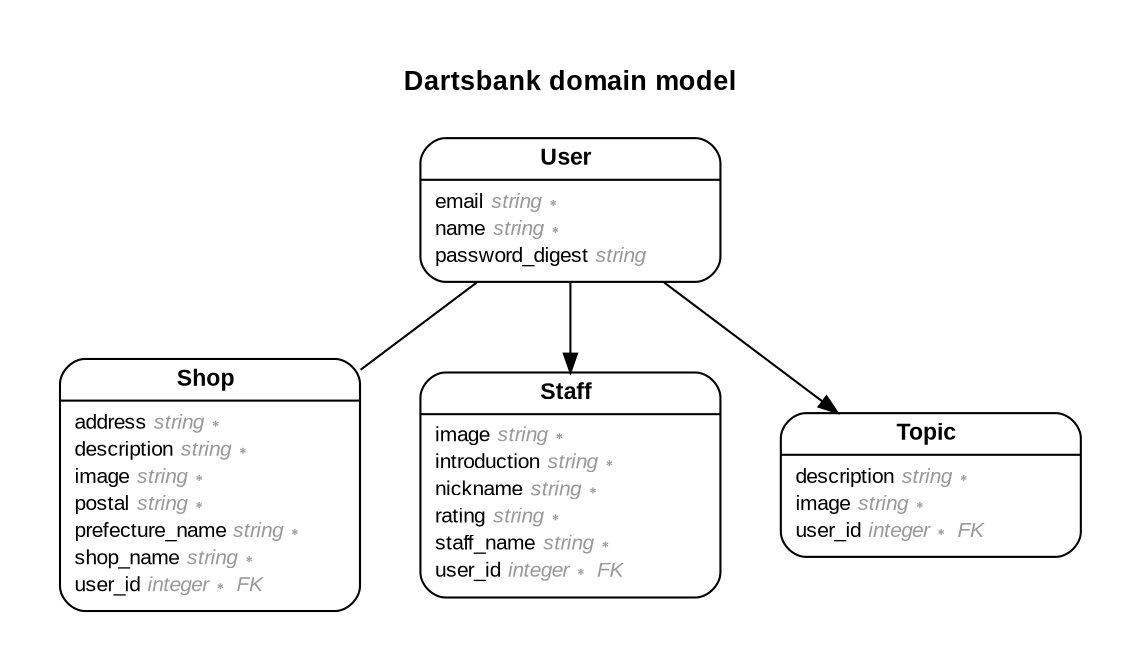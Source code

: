 digraph Dartsbank {
rankdir = "LR";
ranksep = "0.5";
nodesep = "0.4";
pad = "0.4,0.4";
margin = "0,0";
concentrate = "true";
labelloc = "t";
fontsize = "13";
fontname = "Arial Bold";
splines = "spline";
node[ shape  =  "Mrecord" , fontsize  =  "10" , fontname  =  "Arial" , margin  =  "0.07,0.05" , penwidth  =  "1.0"];
edge[ fontname  =  "Arial" , fontsize  =  "7" , dir  =  "both" , arrowsize  =  "0.9" , penwidth  =  "1.0" , labelangle  =  "32" , labeldistance  =  "1.8"];
rankdir = "TB";
label = "Dartsbank domain model\n\n";
m_Shop [label = <{<table border="0" align="center" cellspacing="0.5" cellpadding="0" width="134">
  <tr><td align="center" valign="bottom" width="130"><font face="Arial Bold" point-size="11">Shop</font></td></tr>
</table>
|
<table border="0" align="left" cellspacing="2" cellpadding="0" width="134">
  <tr><td align="left" width="130" port="address">address <font face="Arial Italic" color="grey60">string ∗</font></td></tr>
  <tr><td align="left" width="130" port="description">description <font face="Arial Italic" color="grey60">string ∗</font></td></tr>
  <tr><td align="left" width="130" port="image">image <font face="Arial Italic" color="grey60">string ∗</font></td></tr>
  <tr><td align="left" width="130" port="postal">postal <font face="Arial Italic" color="grey60">string ∗</font></td></tr>
  <tr><td align="left" width="130" port="prefecture_name">prefecture_name <font face="Arial Italic" color="grey60">string ∗</font></td></tr>
  <tr><td align="left" width="130" port="shop_name">shop_name <font face="Arial Italic" color="grey60">string ∗</font></td></tr>
  <tr><td align="left" width="130" port="user_id">user_id <font face="Arial Italic" color="grey60">integer ∗ FK</font></td></tr>
</table>
}>];
m_Staff [label = <{<table border="0" align="center" cellspacing="0.5" cellpadding="0" width="134">
  <tr><td align="center" valign="bottom" width="130"><font face="Arial Bold" point-size="11">Staff</font></td></tr>
</table>
|
<table border="0" align="left" cellspacing="2" cellpadding="0" width="134">
  <tr><td align="left" width="130" port="image">image <font face="Arial Italic" color="grey60">string ∗</font></td></tr>
  <tr><td align="left" width="130" port="introduction">introduction <font face="Arial Italic" color="grey60">string ∗</font></td></tr>
  <tr><td align="left" width="130" port="nickname">nickname <font face="Arial Italic" color="grey60">string ∗</font></td></tr>
  <tr><td align="left" width="130" port="rating">rating <font face="Arial Italic" color="grey60">string ∗</font></td></tr>
  <tr><td align="left" width="130" port="staff_name">staff_name <font face="Arial Italic" color="grey60">string ∗</font></td></tr>
  <tr><td align="left" width="130" port="user_id">user_id <font face="Arial Italic" color="grey60">integer ∗ FK</font></td></tr>
</table>
}>];
m_Topic [label = <{<table border="0" align="center" cellspacing="0.5" cellpadding="0" width="134">
  <tr><td align="center" valign="bottom" width="130"><font face="Arial Bold" point-size="11">Topic</font></td></tr>
</table>
|
<table border="0" align="left" cellspacing="2" cellpadding="0" width="134">
  <tr><td align="left" width="130" port="description">description <font face="Arial Italic" color="grey60">string ∗</font></td></tr>
  <tr><td align="left" width="130" port="image">image <font face="Arial Italic" color="grey60">string ∗</font></td></tr>
  <tr><td align="left" width="130" port="user_id">user_id <font face="Arial Italic" color="grey60">integer ∗ FK</font></td></tr>
</table>
}>];
m_User [label = <{<table border="0" align="center" cellspacing="0.5" cellpadding="0" width="134">
  <tr><td align="center" valign="bottom" width="130"><font face="Arial Bold" point-size="11">User</font></td></tr>
</table>
|
<table border="0" align="left" cellspacing="2" cellpadding="0" width="134">
  <tr><td align="left" width="130" port="email">email <font face="Arial Italic" color="grey60">string ∗</font></td></tr>
  <tr><td align="left" width="130" port="name">name <font face="Arial Italic" color="grey60">string ∗</font></td></tr>
  <tr><td align="left" width="130" port="password_digest">password_digest <font face="Arial Italic" color="grey60">string</font></td></tr>
</table>
}>];
  m_User -> m_Shop [arrowhead = "none", arrowtail = "none", weight = "2"];
  m_User -> m_Staff [arrowhead = "normal", arrowtail = "none", weight = "2"];
  m_User -> m_Topic [arrowhead = "normal", arrowtail = "none", weight = "2"];
}
